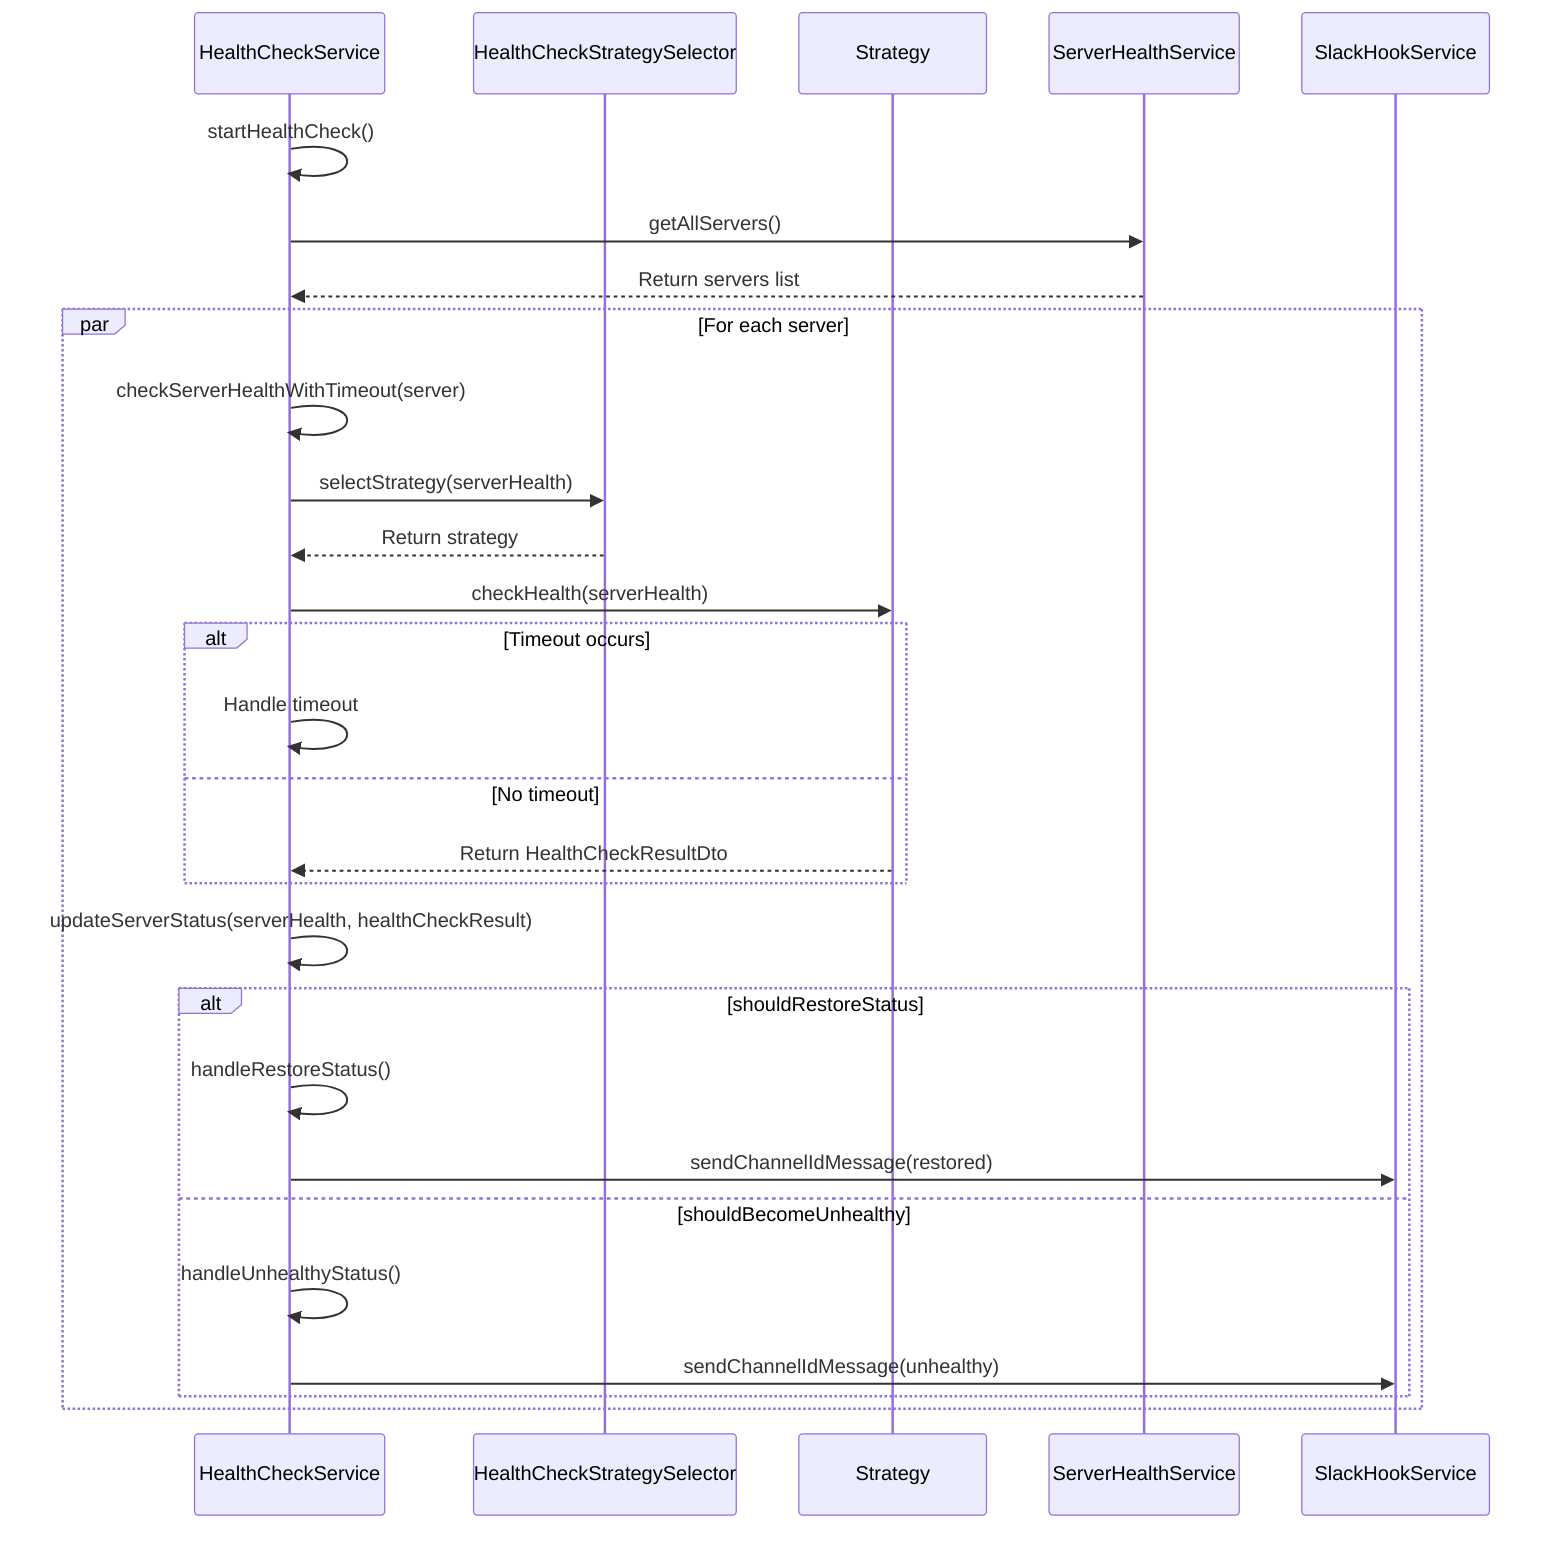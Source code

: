 sequenceDiagram
    participant HCS as HealthCheckService
    participant HCSS as HealthCheckStrategySelector
    participant S as Strategy
    participant SHS as ServerHealthService
    participant SlackHS as SlackHookService
    HCS ->> HCS: startHealthCheck()
    HCS ->> SHS: getAllServers()
    SHS -->> HCS: Return servers list

    par For each server
        HCS ->> HCS: checkServerHealthWithTimeout(server)
        HCS ->> HCSS: selectStrategy(serverHealth)
        HCSS -->> HCS: Return strategy
        HCS ->> S: checkHealth(serverHealth)
        alt Timeout occurs
            HCS ->> HCS: Handle timeout
        else No timeout
            S -->> HCS: Return HealthCheckResultDto
        end
        HCS ->> HCS: updateServerStatus(serverHealth, healthCheckResult)
        alt shouldRestoreStatus
            HCS ->> HCS: handleRestoreStatus()
            HCS ->> SlackHS: sendChannelIdMessage(restored)
        else shouldBecomeUnhealthy
            HCS ->> HCS: handleUnhealthyStatus()
            HCS ->> SlackHS: sendChannelIdMessage(unhealthy)
        end
    end